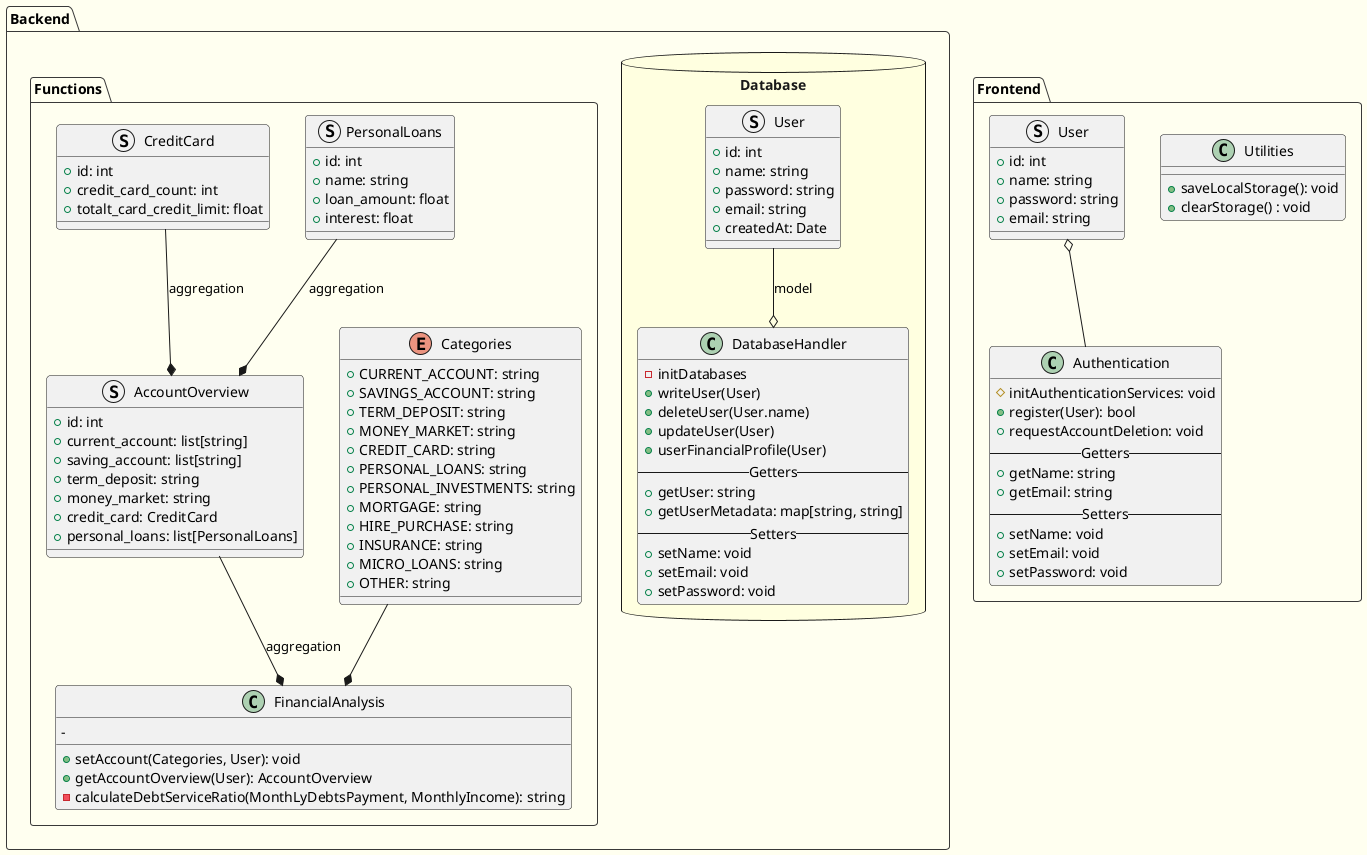 @startuml Logic Components

!theme mars

skinparam handwritten false
skinparam shadowing false
skinparam backgroundColor #FFFFF0

package Backend {
    package Database <<Database>> #LightYellow {
        class DatabaseHandler {
            - initDatabases
            + writeUser(User)
            + deleteUser(User.name)
            + updateUser(User)
            + userFinancialProfile(User)
            --Getters--
            + getUser: string
            + getUserMetadata: map[string, string]
            --Setters--
            + setName: void
            + setEmail: void
            + setPassword: void
        }

        struct User {
            + id: int
            + name: string
            + password: string
            + email: string
            + createdAt: Date
        }
    }

    package Functions {
        enum Categories {
            + CURRENT_ACCOUNT: string
            + SAVINGS_ACCOUNT: string
            + TERM_DEPOSIT: string
            + MONEY_MARKET: string
            + CREDIT_CARD: string
            + PERSONAL_LOANS: string
            + PERSONAL_INVESTMENTS: string
            + MORTGAGE: string
            + HIRE_PURCHASE: string
            + INSURANCE: string
            + MICRO_LOANS: string
            + OTHER: string
        }

        struct AccountOverview {
            + id: int
            + current_account: list[string]
            + saving_account: list[string]
            + term_deposit: string
            + money_market: string
            + credit_card: CreditCard
            + personal_loans: list[PersonalLoans]
        }

        struct PersonalLoans {
            + id: int
            + name: string
            + loan_amount: float
            + interest: float
        }

        struct CreditCard {
            + id: int
            + credit_card_count: int
            + totalt_card_credit_limit: float
        }

        class FinancialAnalysis {
            + setAccount(Categories, User): void
            + getAccountOverview(User): AccountOverview
            - calculateDebtServiceRatio(MonthLyDebtsPayment, MonthlyIncome): string 
            - 
        }
    }

    ' note bottom of calculateDebtServiceRatio
    '     Debt Service Ratio (DSR):
    '     This method calculates the Debt Service Ratio based on monthly debt payments and income.
    '     It returns a string representing the DSR value.

    '     Summary of DSR Interpretations:
    '     - <&lt; 30% &gt;: Healthy, low risk, strong financial position (Good)
    '     - <&lt; 30% - 40% &gt;: Manageable, generally acceptable (Neutral/Acceptable)
    '     - <&lt; > 40% &gt;: Higher debt load, increased financial strain (Risky/Bad)
    '     - <&lt; > 50% &gt;: Financially overburdened, high risk (Very Bad)
    ' end note

    User --o DatabaseHandler :model
    Categories --* FinancialAnalysis

    AccountOverview --* FinancialAnalysis :aggregation
    CreditCard --* AccountOverview :aggregation
    PersonalLoans --* AccountOverview :aggregation

    ' Functions --o Database: Align
}

package Frontend {
    class Authentication {
        # initAuthenticationServices: void
        + register(User): bool
        + requestAccountDeletion: void
        --Getters--
        + getName: string
        + getEmail: string
        --Setters--
        + setName: void
        + setEmail: void
        + setPassword: void
    }

    class Utilities {
        + saveLocalStorage(): void
        + clearStorage() : void
    }

    struct User {
        + id: int
        + name: string
        + password: string 
        + email: string
    }

    User o-- Authentication
}

@enduml